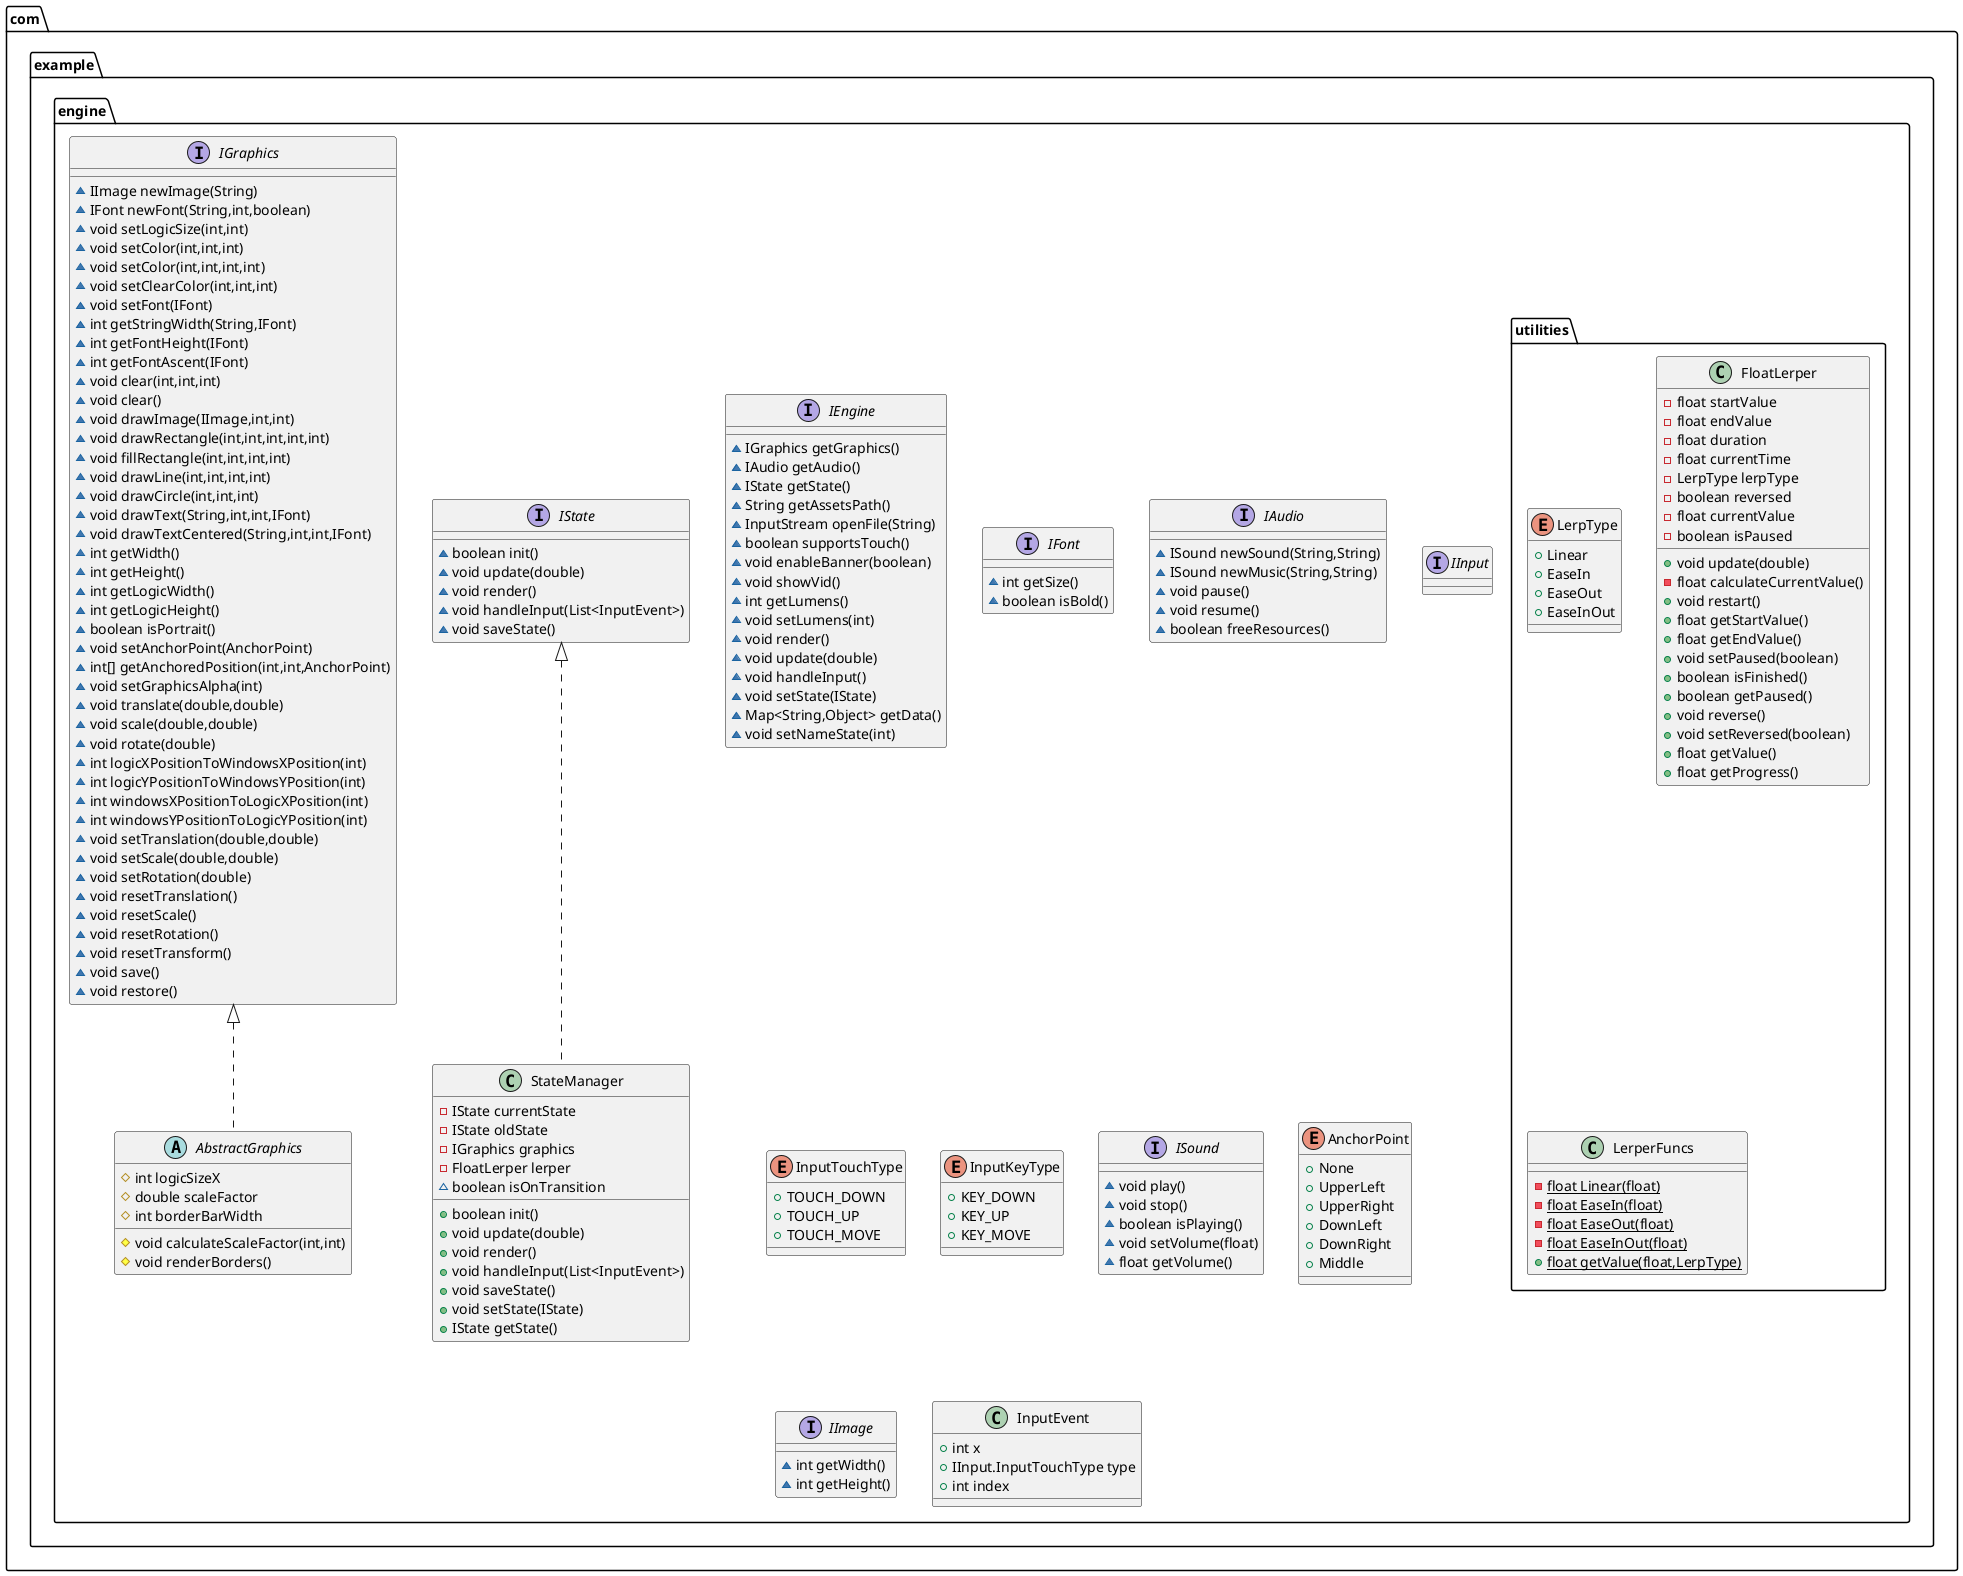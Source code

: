 @startuml
enum com.example.engine.utilities.LerpType {
+  Linear
+  EaseIn
+  EaseOut
+  EaseInOut
}
interface com.example.engine.IState {
~ boolean init()
~ void update(double)
~ void render()
~ void handleInput(List<InputEvent>)
~ void saveState()
}
abstract class com.example.engine.AbstractGraphics {
# int logicSizeX
# double scaleFactor
# int borderBarWidth
# void calculateScaleFactor(int,int)
# void renderBorders()
}
interface com.example.engine.IEngine {
~ IGraphics getGraphics()
~ IAudio getAudio()
~ IState getState()
~ String getAssetsPath()
~ InputStream openFile(String)
~ boolean supportsTouch()
~ void enableBanner(boolean)
~ void showVid()
~ int getLumens()
~ void setLumens(int)
~ void render()
~ void update(double)
~ void handleInput()
~ void setState(IState)
~ Map<String,Object> getData()
~ void setNameState(int)
}
interface com.example.engine.IFont {
~ int getSize()
~ boolean isBold()
}
class com.example.engine.StateManager {
- IState currentState
- IState oldState
- IGraphics graphics
- FloatLerper lerper
~ boolean isOnTransition
+ boolean init()
+ void update(double)
+ void render()
+ void handleInput(List<InputEvent>)
+ void saveState()
+ void setState(IState)
+ IState getState()
}
interface com.example.engine.IAudio {
~ ISound newSound(String,String)
~ ISound newMusic(String,String)
~ void pause()
~ void resume()
~ boolean freeResources()
}
interface com.example.engine.IInput {
}
enum com.example.engine.InputTouchType {
+  TOUCH_DOWN
+  TOUCH_UP
+  TOUCH_MOVE
}
enum com.example.engine.InputKeyType {
+  KEY_DOWN
+  KEY_UP
+  KEY_MOVE
}
class com.example.engine.utilities.FloatLerper {
- float startValue
- float endValue
- float duration
- float currentTime
- LerpType lerpType
- boolean reversed
- float currentValue
- boolean isPaused
+ void update(double)
- float calculateCurrentValue()
+ void restart()
+ float getStartValue()
+ float getEndValue()
+ void setPaused(boolean)
+ boolean isFinished()
+ boolean getPaused()
+ void reverse()
+ void setReversed(boolean)
+ float getValue()
+ float getProgress()
}
interface com.example.engine.IGraphics {
~ IImage newImage(String)
~ IFont newFont(String,int,boolean)
~ void setLogicSize(int,int)
~ void setColor(int,int,int)
~ void setColor(int,int,int,int)
~ void setClearColor(int,int,int)
~ void setFont(IFont)
~ int getStringWidth(String,IFont)
~ int getFontHeight(IFont)
~ int getFontAscent(IFont)
~ void clear(int,int,int)
~ void clear()
~ void drawImage(IImage,int,int)
~ void drawRectangle(int,int,int,int,int)
~ void fillRectangle(int,int,int,int)
~ void drawLine(int,int,int,int)
~ void drawCircle(int,int,int)
~ void drawText(String,int,int,IFont)
~ void drawTextCentered(String,int,int,IFont)
~ int getWidth()
~ int getHeight()
~ int getLogicWidth()
~ int getLogicHeight()
~ boolean isPortrait()
~ void setAnchorPoint(AnchorPoint)
~ int[] getAnchoredPosition(int,int,AnchorPoint)
~ void setGraphicsAlpha(int)
~ void translate(double,double)
~ void scale(double,double)
~ void rotate(double)
~ int logicXPositionToWindowsXPosition(int)
~ int logicYPositionToWindowsYPosition(int)
~ int windowsXPositionToLogicXPosition(int)
~ int windowsYPositionToLogicYPosition(int)
~ void setTranslation(double,double)
~ void setScale(double,double)
~ void setRotation(double)
~ void resetTranslation()
~ void resetScale()
~ void resetRotation()
~ void resetTransform()
~ void save()
~ void restore()
}
interface com.example.engine.ISound {
~ void play()
~ void stop()
~ boolean isPlaying()
~ void setVolume(float)
~ float getVolume()
}
enum com.example.engine.AnchorPoint {
+  None
+  UpperLeft
+  UpperRight
+  DownLeft
+  DownRight
+  Middle
}
class com.example.engine.utilities.LerperFuncs {
- {static} float Linear(float)
- {static} float EaseIn(float)
- {static} float EaseOut(float)
- {static} float EaseInOut(float)
+ {static} float getValue(float,LerpType)
}
interface com.example.engine.IImage {
~ int getWidth()
~ int getHeight()
}
class com.example.engine.InputEvent {
+ int x
+ IInput.InputTouchType type
+ int index
}


com.example.engine.IGraphics <|.. com.example.engine.AbstractGraphics
com.example.engine.IState <|.. com.example.engine.StateManager
@enduml